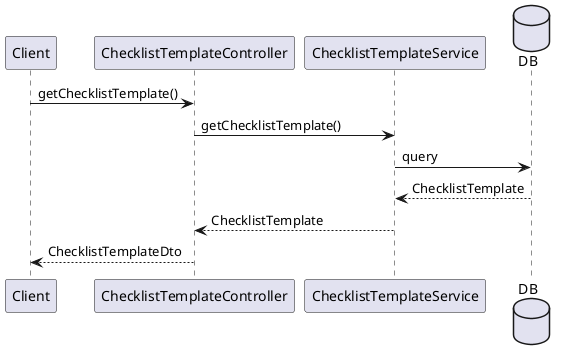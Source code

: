 @startuml
"Client"->"ChecklistTemplateController":getChecklistTemplate()
"ChecklistTemplateController"->"ChecklistTemplateService":getChecklistTemplate()
database DB
"ChecklistTemplateService"->DB:query
DB-->"ChecklistTemplateService":ChecklistTemplate
"ChecklistTemplateService"-->"ChecklistTemplateController":ChecklistTemplate
"ChecklistTemplateController"-->"Client":ChecklistTemplateDto
@enduml